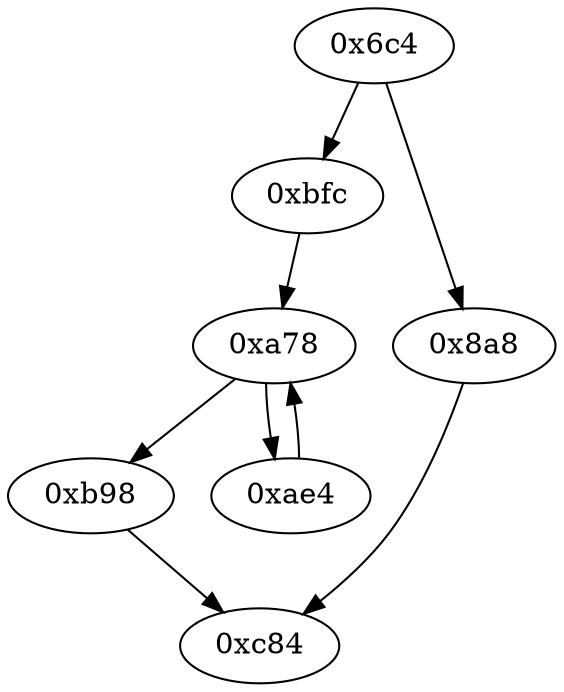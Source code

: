 strict digraph "" {
	graph ["edge"="{}",
		file="/Users/mark/Documents/deobfus-2019-ccs/ALL-CFG/basic-algorithms/multtable/1732_recovered.dot",
		"graph"="{u'file': u'/Users/mark/Documents/deobfus-2019-ccs/ALL-CFG/basic-algorithms/multtable/1732_recovered.dot'}",
		"node"="{u'opcode': u''}"
	];
	"0xa78"	 [opcode="[u'ldr', u'str', u'ldr', u'ldr', u'ldr', u'ldr', u'sub', u'sub', u'add', u'mul', u'mvn', u'ldr', u'orr', u'mov', u'cmn', u'mov', \
u'ldr', u'cmp', u'mov', u'mov', u'mov', u'cmn', u'mov', u'mov', u'teq', u'mov', u'b']"];
	"0xb98"	 [opcode="[u'ldr', u'ldr', u'ldr', u'ldr', u'add', u'sub', u'sub', u'mul', u'eor', u'and', u'ldr', u'mov', u'mov', u'ldr', u'cmp', u'mov', \
u'cmp', u'mov', u'mov', u'cmp', u'mov', u'mov', u'teq', u'mov', u'b']"];
	"0xa78" -> "0xb98";
	"0xae4"	 [opcode="[u'ldr', u'ldr', u'mul', u'ldr', u'ldr', u'ldr', u'bl', u'ldr', u'ldr', u'sub', u'add', u'add', u'b']"];
	"0xa78" -> "0xae4";
	"0xc84"	 [opcode="[u'ldr', u'ldr', u'ldr', u'ldr', u'sub', u'ldr', u'sub', u'pop']"];
	"0x6c4"	 [opcode="[u'push', u'add', u'sub', u'str', u'ldr', u'cmp', u'mvn', u'ldr', u'ldr', u'str', u'ldr', u'ldr', u'ldr', u'mov', u'ldr', u'str', \
u'ldr', u'str', u'ldr', u'str', u'ldr', u'str', u'ldr', u'str', u'ldr', u'ldr', u'ldr', u'ldr', u'str', u'ldr', u'ldr', u'add', \
u'str', u'str', u'str', u'b']"];
	"0xbfc"	 [opcode="[u'ldr', u'mov', u'ldr', u'rsb', u'mvn', u'mul', u'mov', u'eor', u'and', u'ldr', u'mov', u'ldr', u'cmp', u'mov', u'teq', u'ldr', \
u'mov']"];
	"0x6c4" -> "0xbfc";
	"0x8a8"	 [opcode="[u'ldr', u'mov', u'ldr', u'ldr', u'sub', u'sub', u'add', u'mul', u'mov', u'eor', u'and', u'ldr', u'mov', u'ldr', u'cmp', u'mov', \
u'teq', u'ldr', u'ldr', u'b']"];
	"0x6c4" -> "0x8a8";
	"0xbfc" -> "0xa78";
	"0xb98" -> "0xc84";
	"0xae4" -> "0xa78";
	"0x8a8" -> "0xc84";
}
